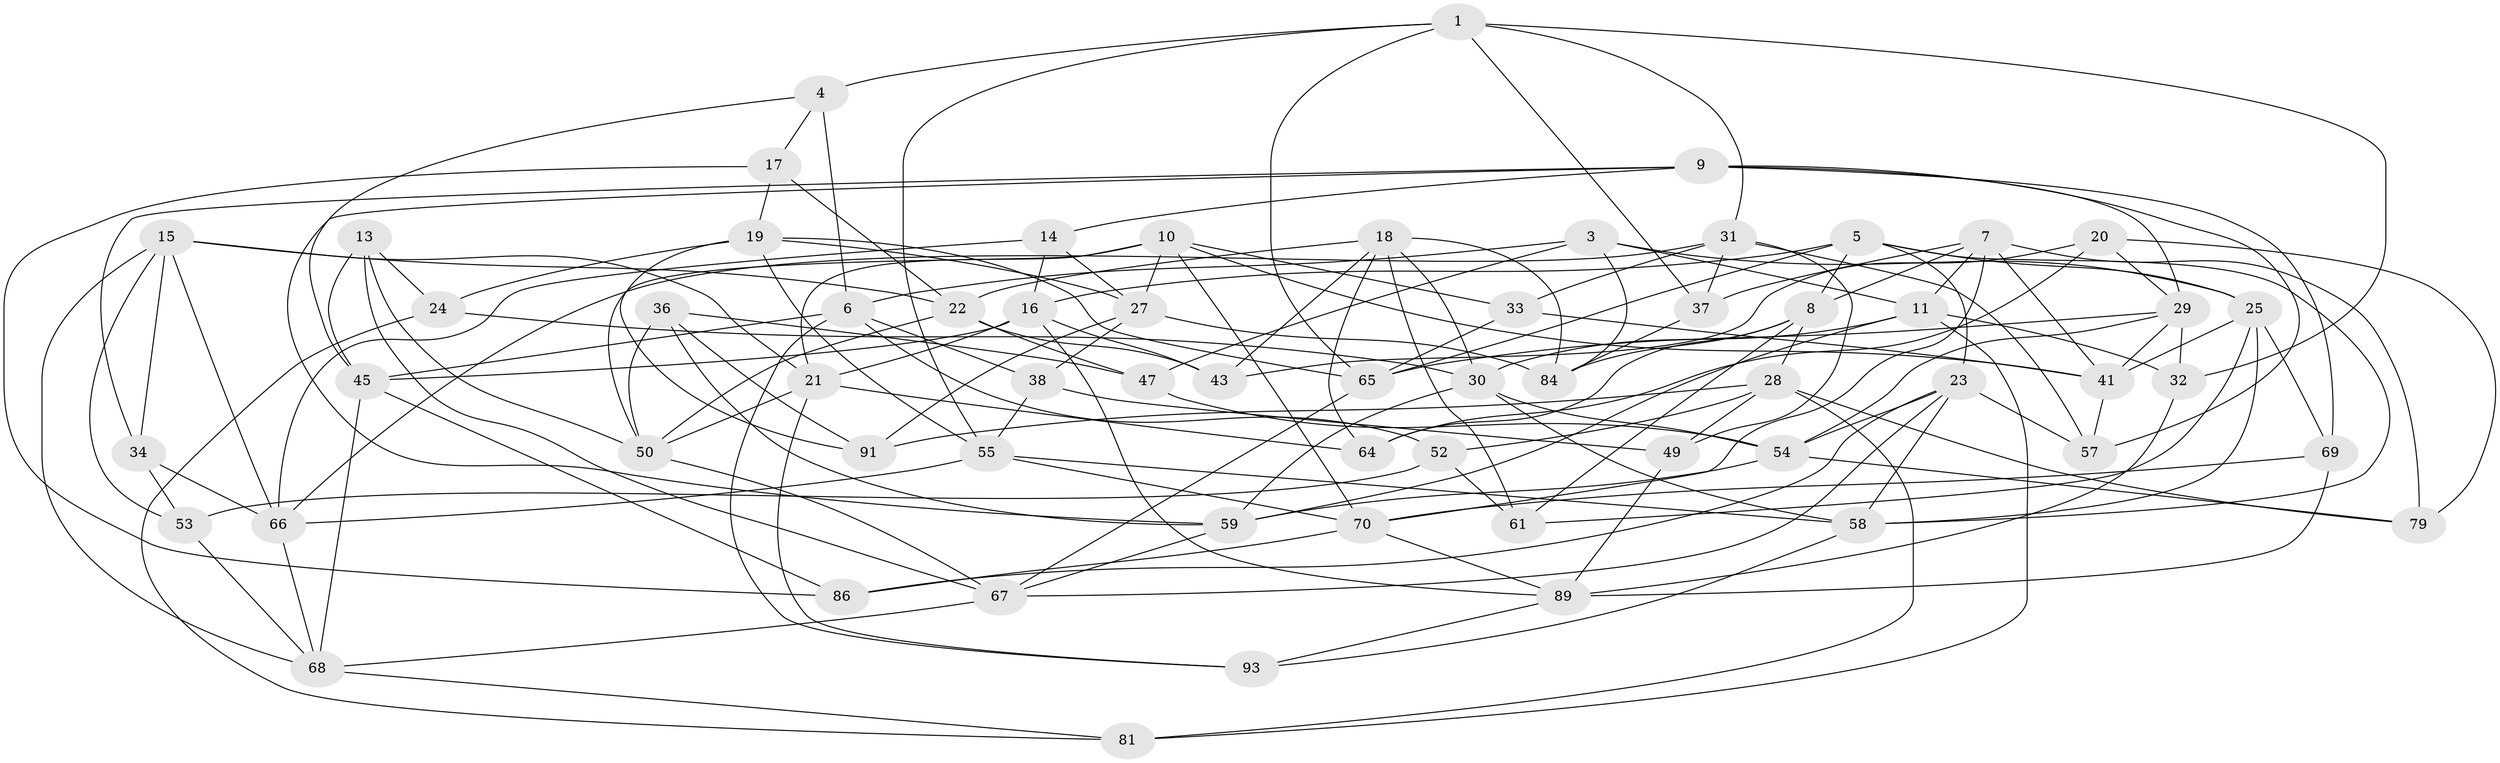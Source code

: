 // original degree distribution, {4: 1.0}
// Generated by graph-tools (version 1.1) at 2025/42/03/06/25 10:42:20]
// undirected, 62 vertices, 159 edges
graph export_dot {
graph [start="1"]
  node [color=gray90,style=filled];
  1 [super="+2"];
  3 [super="+74"];
  4;
  5 [super="+12"];
  6 [super="+73"];
  7 [super="+78"];
  8 [super="+56"];
  9 [super="+46"];
  10 [super="+44"];
  11 [super="+26"];
  13;
  14;
  15 [super="+77"];
  16 [super="+40"];
  17;
  18 [super="+42"];
  19 [super="+62"];
  20;
  21 [super="+96"];
  22 [super="+98"];
  23 [super="+48"];
  24;
  25 [super="+39"];
  27 [super="+60"];
  28 [super="+85"];
  29 [super="+87"];
  30 [super="+35"];
  31 [super="+51"];
  32;
  33;
  34;
  36;
  37;
  38;
  41 [super="+83"];
  43;
  45 [super="+97"];
  47;
  49;
  50 [super="+71"];
  52;
  53;
  54 [super="+72"];
  55 [super="+63"];
  57;
  58 [super="+75"];
  59 [super="+82"];
  61;
  64;
  65 [super="+94"];
  66 [super="+88"];
  67 [super="+80"];
  68 [super="+76"];
  69;
  70 [super="+90"];
  79;
  81;
  84 [super="+95"];
  86;
  89 [super="+92"];
  91;
  93;
  1 -- 32;
  1 -- 4;
  1 -- 37;
  1 -- 31;
  1 -- 55;
  1 -- 65;
  3 -- 47;
  3 -- 6;
  3 -- 84 [weight=2];
  3 -- 11;
  3 -- 25;
  4 -- 6;
  4 -- 17;
  4 -- 45;
  5 -- 65;
  5 -- 58;
  5 -- 25;
  5 -- 8;
  5 -- 16;
  5 -- 23;
  6 -- 38;
  6 -- 45;
  6 -- 52;
  6 -- 93;
  7 -- 37;
  7 -- 41;
  7 -- 11;
  7 -- 8;
  7 -- 79;
  7 -- 70;
  8 -- 28;
  8 -- 61;
  8 -- 64;
  8 -- 84;
  9 -- 14;
  9 -- 29;
  9 -- 69;
  9 -- 34;
  9 -- 59;
  9 -- 57;
  10 -- 33;
  10 -- 21;
  10 -- 41;
  10 -- 27;
  10 -- 50;
  10 -- 70;
  11 -- 81;
  11 -- 30;
  11 -- 32;
  11 -- 59;
  13 -- 24;
  13 -- 50;
  13 -- 67;
  13 -- 45;
  14 -- 27;
  14 -- 16;
  14 -- 66;
  15 -- 53;
  15 -- 34;
  15 -- 21;
  15 -- 66;
  15 -- 68;
  15 -- 22;
  16 -- 43;
  16 -- 21;
  16 -- 45;
  16 -- 89;
  17 -- 19;
  17 -- 86;
  17 -- 22;
  18 -- 22;
  18 -- 43;
  18 -- 30;
  18 -- 64;
  18 -- 84;
  18 -- 61;
  19 -- 27;
  19 -- 91;
  19 -- 24;
  19 -- 65;
  19 -- 55;
  20 -- 64;
  20 -- 79;
  20 -- 43;
  20 -- 29;
  21 -- 64;
  21 -- 50;
  21 -- 93;
  22 -- 50;
  22 -- 43;
  22 -- 47;
  23 -- 54;
  23 -- 58;
  23 -- 57;
  23 -- 67;
  23 -- 86;
  24 -- 81;
  24 -- 30;
  25 -- 41;
  25 -- 69;
  25 -- 58;
  25 -- 61;
  27 -- 91;
  27 -- 38;
  27 -- 84;
  28 -- 49;
  28 -- 79;
  28 -- 81;
  28 -- 91;
  28 -- 52;
  29 -- 65;
  29 -- 41;
  29 -- 32;
  29 -- 54;
  30 -- 59;
  30 -- 58;
  30 -- 54;
  31 -- 49;
  31 -- 57;
  31 -- 33;
  31 -- 66;
  31 -- 37;
  32 -- 89;
  33 -- 41;
  33 -- 65;
  34 -- 53;
  34 -- 66;
  36 -- 47;
  36 -- 59;
  36 -- 50;
  36 -- 91;
  37 -- 84;
  38 -- 49;
  38 -- 55;
  41 -- 57;
  45 -- 86;
  45 -- 68;
  47 -- 54;
  49 -- 89;
  50 -- 67;
  52 -- 61;
  52 -- 53;
  53 -- 68;
  54 -- 79;
  54 -- 59;
  55 -- 58;
  55 -- 66;
  55 -- 70;
  58 -- 93;
  59 -- 67;
  65 -- 67;
  66 -- 68;
  67 -- 68;
  68 -- 81;
  69 -- 89;
  69 -- 70;
  70 -- 86;
  70 -- 89;
  89 -- 93;
}
